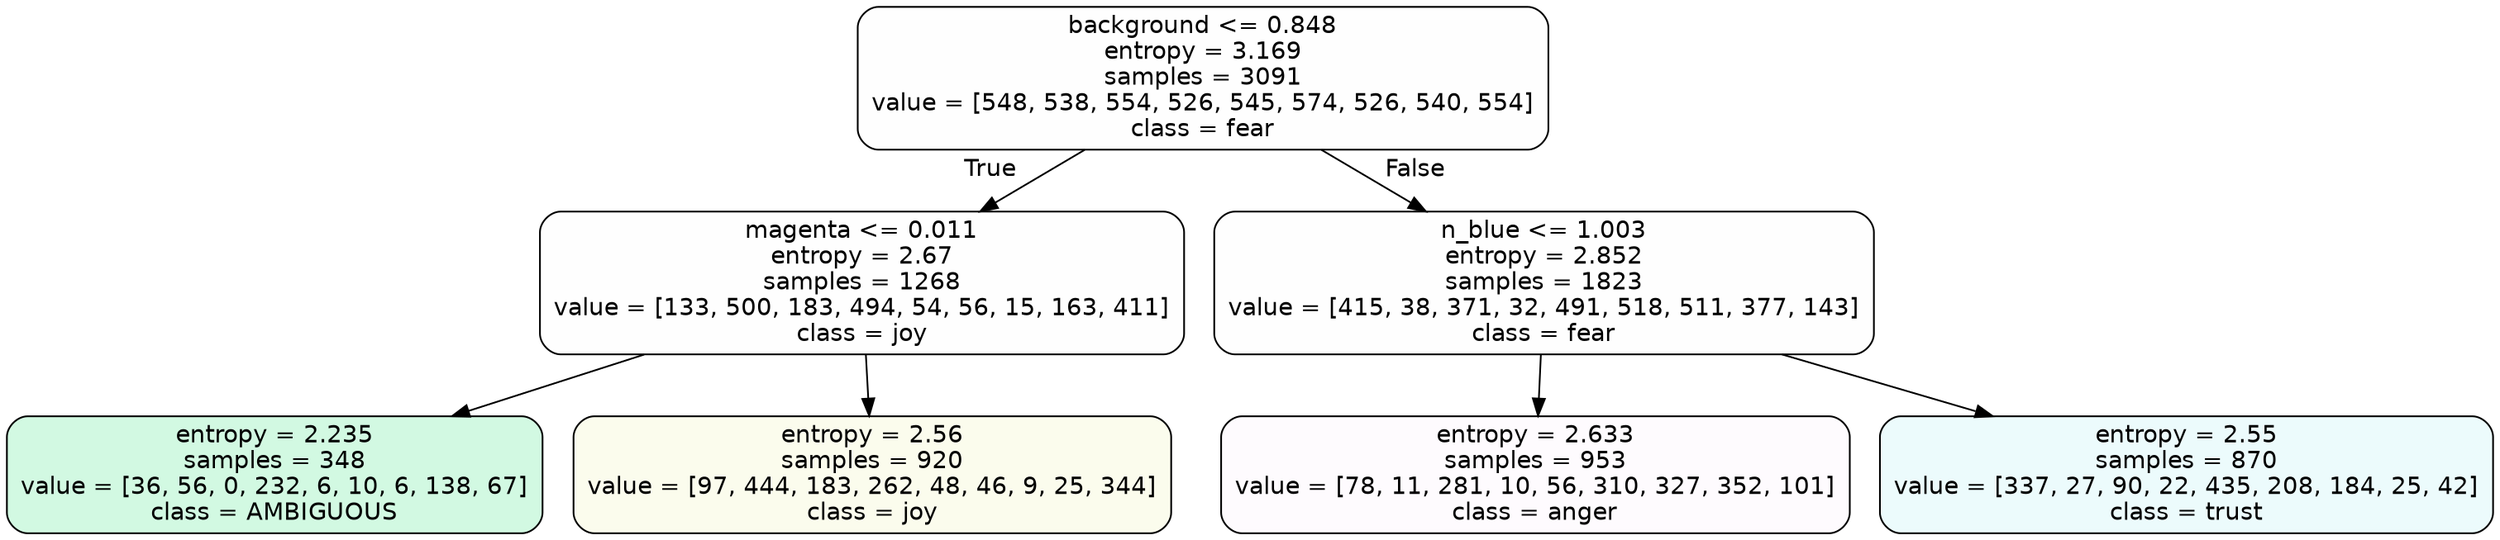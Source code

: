 digraph Tree {
node [shape=box, style="filled, rounded", color="black", fontname=helvetica] ;
edge [fontname=helvetica] ;
0 [label="background <= 0.848\nentropy = 3.169\nsamples = 3091\nvalue = [548, 538, 554, 526, 545, 574, 526, 540, 554]\nclass = fear", fillcolor="#3964e501"] ;
1 [label="magenta <= 0.011\nentropy = 2.67\nsamples = 1268\nvalue = [133, 500, 183, 494, 54, 56, 15, 163, 411]\nclass = joy", fillcolor="#d7e53901"] ;
0 -> 1 [labeldistance=2.5, labelangle=45, headlabel="True"] ;
2 [label="entropy = 2.235\nsamples = 348\nvalue = [36, 56, 0, 232, 6, 10, 6, 138, 67]\nclass = AMBIGUOUS", fillcolor="#39e5813a"] ;
1 -> 2 ;
3 [label="entropy = 2.56\nsamples = 920\nvalue = [97, 444, 183, 262, 48, 46, 9, 25, 344]\nclass = joy", fillcolor="#d7e53917"] ;
1 -> 3 ;
4 [label="n_blue <= 1.003\nentropy = 2.852\nsamples = 1823\nvalue = [415, 38, 371, 32, 491, 518, 511, 377, 143]\nclass = fear", fillcolor="#3964e501"] ;
0 -> 4 [labeldistance=2.5, labelangle=-45, headlabel="False"] ;
5 [label="entropy = 2.633\nsamples = 953\nvalue = [78, 11, 281, 10, 56, 310, 327, 352, 101]\nclass = anger", fillcolor="#e539d705"] ;
4 -> 5 ;
6 [label="entropy = 2.55\nsamples = 870\nvalue = [337, 27, 90, 22, 435, 208, 184, 25, 42]\nclass = trust", fillcolor="#39d7e518"] ;
4 -> 6 ;
}